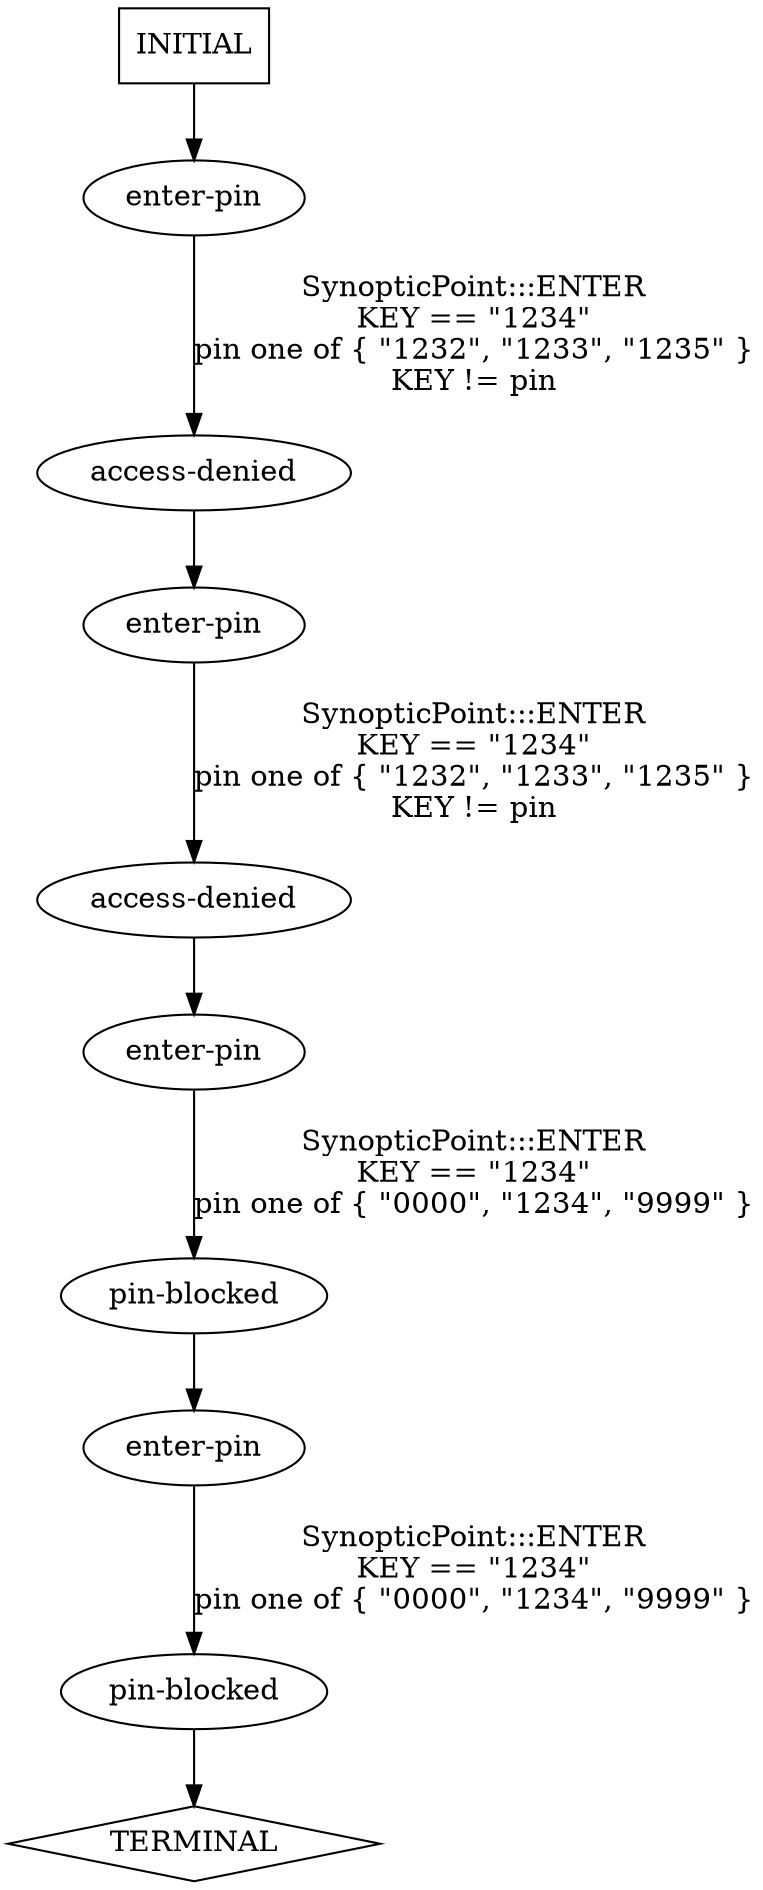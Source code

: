 digraph G {
  0 [label="access-denied"];
  1 [label="access-denied"];
  2 [label="enter-pin"];
  3 [label="enter-pin"];
  4 [label="enter-pin"];
  5 [label="enter-pin"];
  6 [label="pin-blocked"];
  7 [label="pin-blocked"];
  8 [label="TERMINAL",shape=diamond];
  9 [label="INITIAL",shape=box];
0->3 [label=""];
1->4 [label=""];
2->0 [label="SynopticPoint:::ENTER\nKEY == \"1234\"\npin one of { \"1232\", \"1233\", \"1235\" }\nKEY != pin\n"];
3->1 [label="SynopticPoint:::ENTER\nKEY == \"1234\"\npin one of { \"1232\", \"1233\", \"1235\" }\nKEY != pin\n"];
4->6 [label="SynopticPoint:::ENTER\nKEY == \"1234\"\npin one of { \"0000\", \"1234\", \"9999\" }\n"];
5->7 [label="SynopticPoint:::ENTER\nKEY == \"1234\"\npin one of { \"0000\", \"1234\", \"9999\" }\n"];
6->5 [label=""];
7->8 [label=""];
9->2 [label=""];
}
